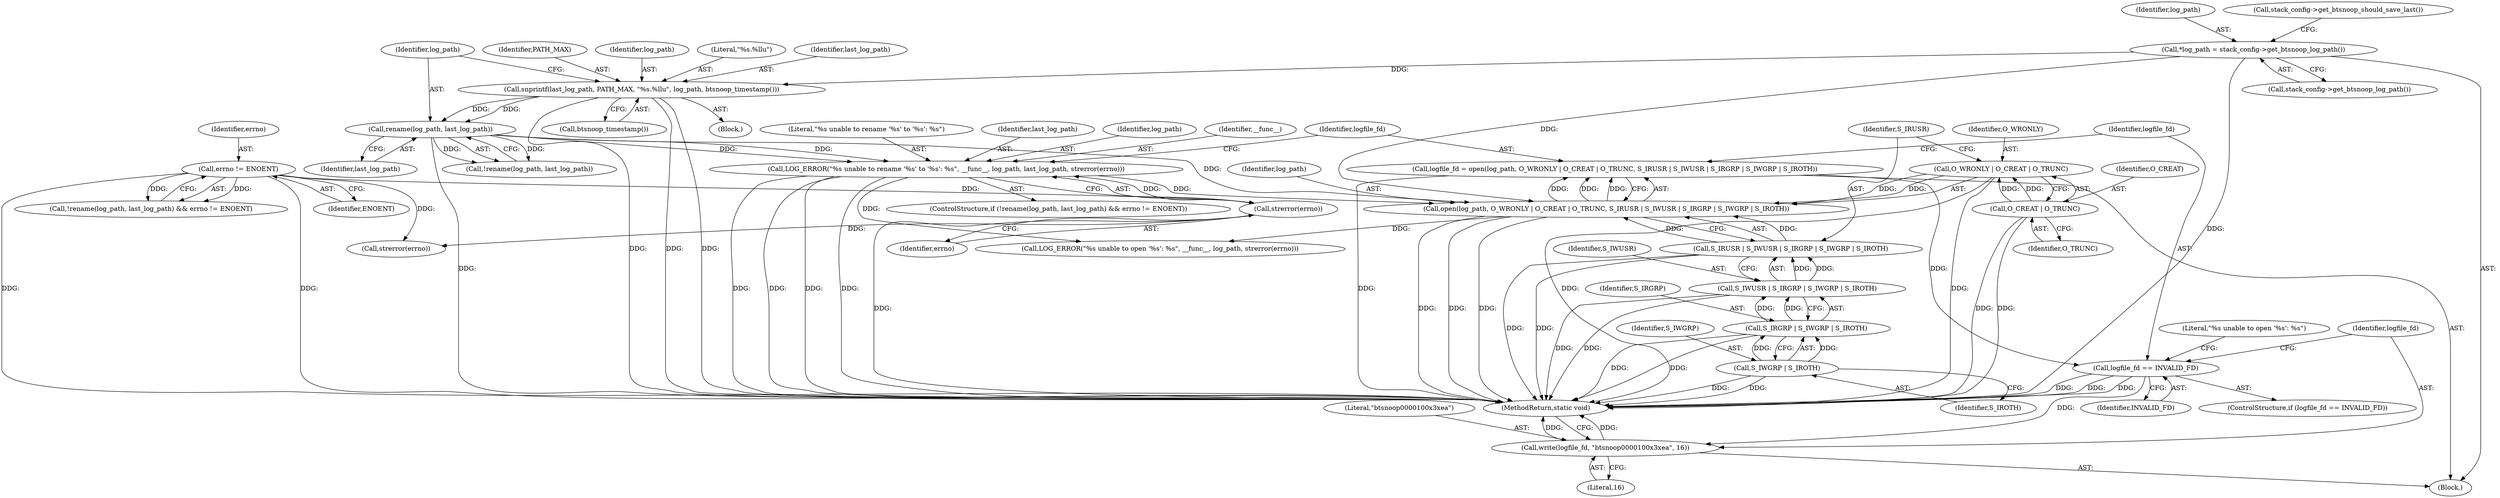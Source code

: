 digraph "0_Android_472271b153c5dc53c28beac55480a8d8434b2d5c_50@API" {
"1000152" [label="(Call,logfile_fd = open(log_path, O_WRONLY | O_CREAT | O_TRUNC, S_IRUSR | S_IWUSR | S_IRGRP | S_IWGRP | S_IROTH))"];
"1000154" [label="(Call,open(log_path, O_WRONLY | O_CREAT | O_TRUNC, S_IRUSR | S_IWUSR | S_IRGRP | S_IWGRP | S_IROTH))"];
"1000139" [label="(Call,rename(log_path, last_log_path))"];
"1000130" [label="(Call,snprintf(last_log_path, PATH_MAX, \"%s.%llu\", log_path, btsnoop_timestamp()))"];
"1000123" [label="(Call,*log_path = stack_config->get_btsnoop_log_path())"];
"1000145" [label="(Call,LOG_ERROR(\"%s unable to rename '%s' to '%s': %s\", __func__, log_path, last_log_path, strerror(errno)))"];
"1000150" [label="(Call,strerror(errno))"];
"1000142" [label="(Call,errno != ENOENT)"];
"1000156" [label="(Call,O_WRONLY | O_CREAT | O_TRUNC)"];
"1000158" [label="(Call,O_CREAT | O_TRUNC)"];
"1000161" [label="(Call,S_IRUSR | S_IWUSR | S_IRGRP | S_IWGRP | S_IROTH)"];
"1000163" [label="(Call,S_IWUSR | S_IRGRP | S_IWGRP | S_IROTH)"];
"1000165" [label="(Call,S_IRGRP | S_IWGRP | S_IROTH)"];
"1000167" [label="(Call,S_IWGRP | S_IROTH)"];
"1000171" [label="(Call,logfile_fd == INVALID_FD)"];
"1000185" [label="(Call,write(logfile_fd, \"btsnoop\0\0\0\0\1\0\0\x3\xea\", 16))"];
"1000142" [label="(Call,errno != ENOENT)"];
"1000175" [label="(Call,LOG_ERROR(\"%s unable to open '%s': %s\", __func__, log_path, strerror(errno)))"];
"1000139" [label="(Call,rename(log_path, last_log_path))"];
"1000130" [label="(Call,snprintf(last_log_path, PATH_MAX, \"%s.%llu\", log_path, btsnoop_timestamp()))"];
"1000149" [label="(Identifier,last_log_path)"];
"1000161" [label="(Call,S_IRUSR | S_IWUSR | S_IRGRP | S_IWGRP | S_IROTH)"];
"1000158" [label="(Call,O_CREAT | O_TRUNC)"];
"1000170" [label="(ControlStructure,if (logfile_fd == INVALID_FD))"];
"1000165" [label="(Call,S_IRGRP | S_IWGRP | S_IROTH)"];
"1000163" [label="(Call,S_IWUSR | S_IRGRP | S_IWGRP | S_IROTH)"];
"1000169" [label="(Identifier,S_IROTH)"];
"1000160" [label="(Identifier,O_TRUNC)"];
"1000172" [label="(Identifier,logfile_fd)"];
"1000162" [label="(Identifier,S_IRUSR)"];
"1000159" [label="(Identifier,O_CREAT)"];
"1000120" [label="(Block,)"];
"1000132" [label="(Identifier,PATH_MAX)"];
"1000125" [label="(Call,stack_config->get_btsnoop_log_path())"];
"1000156" [label="(Call,O_WRONLY | O_CREAT | O_TRUNC)"];
"1000201" [label="(MethodReturn,static void)"];
"1000167" [label="(Call,S_IWGRP | S_IROTH)"];
"1000148" [label="(Identifier,log_path)"];
"1000143" [label="(Identifier,errno)"];
"1000157" [label="(Identifier,O_WRONLY)"];
"1000171" [label="(Call,logfile_fd == INVALID_FD)"];
"1000134" [label="(Identifier,log_path)"];
"1000155" [label="(Identifier,log_path)"];
"1000173" [label="(Identifier,INVALID_FD)"];
"1000144" [label="(Identifier,ENOENT)"];
"1000153" [label="(Identifier,logfile_fd)"];
"1000147" [label="(Identifier,__func__)"];
"1000186" [label="(Identifier,logfile_fd)"];
"1000141" [label="(Identifier,last_log_path)"];
"1000176" [label="(Literal,\"%s unable to open '%s': %s\")"];
"1000185" [label="(Call,write(logfile_fd, \"btsnoop\0\0\0\0\1\0\0\x3\xea\", 16))"];
"1000150" [label="(Call,strerror(errno))"];
"1000135" [label="(Call,btsnoop_timestamp())"];
"1000166" [label="(Identifier,S_IRGRP)"];
"1000123" [label="(Call,*log_path = stack_config->get_btsnoop_log_path())"];
"1000128" [label="(Block,)"];
"1000124" [label="(Identifier,log_path)"];
"1000136" [label="(ControlStructure,if (!rename(log_path, last_log_path) && errno != ENOENT))"];
"1000168" [label="(Identifier,S_IWGRP)"];
"1000133" [label="(Literal,\"%s.%llu\")"];
"1000187" [label="(Literal,\"btsnoop\0\0\0\0\1\0\0\x3\xea\")"];
"1000188" [label="(Literal,16)"];
"1000152" [label="(Call,logfile_fd = open(log_path, O_WRONLY | O_CREAT | O_TRUNC, S_IRUSR | S_IWUSR | S_IRGRP | S_IWGRP | S_IROTH))"];
"1000138" [label="(Call,!rename(log_path, last_log_path))"];
"1000127" [label="(Call,stack_config->get_btsnoop_should_save_last())"];
"1000164" [label="(Identifier,S_IWUSR)"];
"1000131" [label="(Identifier,last_log_path)"];
"1000179" [label="(Call,strerror(errno))"];
"1000137" [label="(Call,!rename(log_path, last_log_path) && errno != ENOENT)"];
"1000146" [label="(Literal,\"%s unable to rename '%s' to '%s': %s\")"];
"1000140" [label="(Identifier,log_path)"];
"1000154" [label="(Call,open(log_path, O_WRONLY | O_CREAT | O_TRUNC, S_IRUSR | S_IWUSR | S_IRGRP | S_IWGRP | S_IROTH))"];
"1000145" [label="(Call,LOG_ERROR(\"%s unable to rename '%s' to '%s': %s\", __func__, log_path, last_log_path, strerror(errno)))"];
"1000151" [label="(Identifier,errno)"];
"1000152" -> "1000120"  [label="AST: "];
"1000152" -> "1000154"  [label="CFG: "];
"1000153" -> "1000152"  [label="AST: "];
"1000154" -> "1000152"  [label="AST: "];
"1000172" -> "1000152"  [label="CFG: "];
"1000152" -> "1000201"  [label="DDG: "];
"1000154" -> "1000152"  [label="DDG: "];
"1000154" -> "1000152"  [label="DDG: "];
"1000154" -> "1000152"  [label="DDG: "];
"1000152" -> "1000171"  [label="DDG: "];
"1000154" -> "1000161"  [label="CFG: "];
"1000155" -> "1000154"  [label="AST: "];
"1000156" -> "1000154"  [label="AST: "];
"1000161" -> "1000154"  [label="AST: "];
"1000154" -> "1000201"  [label="DDG: "];
"1000154" -> "1000201"  [label="DDG: "];
"1000154" -> "1000201"  [label="DDG: "];
"1000139" -> "1000154"  [label="DDG: "];
"1000145" -> "1000154"  [label="DDG: "];
"1000123" -> "1000154"  [label="DDG: "];
"1000156" -> "1000154"  [label="DDG: "];
"1000156" -> "1000154"  [label="DDG: "];
"1000161" -> "1000154"  [label="DDG: "];
"1000161" -> "1000154"  [label="DDG: "];
"1000154" -> "1000175"  [label="DDG: "];
"1000139" -> "1000138"  [label="AST: "];
"1000139" -> "1000141"  [label="CFG: "];
"1000140" -> "1000139"  [label="AST: "];
"1000141" -> "1000139"  [label="AST: "];
"1000138" -> "1000139"  [label="CFG: "];
"1000139" -> "1000201"  [label="DDG: "];
"1000139" -> "1000138"  [label="DDG: "];
"1000139" -> "1000138"  [label="DDG: "];
"1000130" -> "1000139"  [label="DDG: "];
"1000130" -> "1000139"  [label="DDG: "];
"1000139" -> "1000145"  [label="DDG: "];
"1000139" -> "1000145"  [label="DDG: "];
"1000130" -> "1000128"  [label="AST: "];
"1000130" -> "1000135"  [label="CFG: "];
"1000131" -> "1000130"  [label="AST: "];
"1000132" -> "1000130"  [label="AST: "];
"1000133" -> "1000130"  [label="AST: "];
"1000134" -> "1000130"  [label="AST: "];
"1000135" -> "1000130"  [label="AST: "];
"1000140" -> "1000130"  [label="CFG: "];
"1000130" -> "1000201"  [label="DDG: "];
"1000130" -> "1000201"  [label="DDG: "];
"1000130" -> "1000201"  [label="DDG: "];
"1000123" -> "1000130"  [label="DDG: "];
"1000123" -> "1000120"  [label="AST: "];
"1000123" -> "1000125"  [label="CFG: "];
"1000124" -> "1000123"  [label="AST: "];
"1000125" -> "1000123"  [label="AST: "];
"1000127" -> "1000123"  [label="CFG: "];
"1000123" -> "1000201"  [label="DDG: "];
"1000145" -> "1000136"  [label="AST: "];
"1000145" -> "1000150"  [label="CFG: "];
"1000146" -> "1000145"  [label="AST: "];
"1000147" -> "1000145"  [label="AST: "];
"1000148" -> "1000145"  [label="AST: "];
"1000149" -> "1000145"  [label="AST: "];
"1000150" -> "1000145"  [label="AST: "];
"1000153" -> "1000145"  [label="CFG: "];
"1000145" -> "1000201"  [label="DDG: "];
"1000145" -> "1000201"  [label="DDG: "];
"1000145" -> "1000201"  [label="DDG: "];
"1000145" -> "1000201"  [label="DDG: "];
"1000150" -> "1000145"  [label="DDG: "];
"1000145" -> "1000175"  [label="DDG: "];
"1000150" -> "1000151"  [label="CFG: "];
"1000151" -> "1000150"  [label="AST: "];
"1000150" -> "1000201"  [label="DDG: "];
"1000142" -> "1000150"  [label="DDG: "];
"1000150" -> "1000179"  [label="DDG: "];
"1000142" -> "1000137"  [label="AST: "];
"1000142" -> "1000144"  [label="CFG: "];
"1000143" -> "1000142"  [label="AST: "];
"1000144" -> "1000142"  [label="AST: "];
"1000137" -> "1000142"  [label="CFG: "];
"1000142" -> "1000201"  [label="DDG: "];
"1000142" -> "1000201"  [label="DDG: "];
"1000142" -> "1000137"  [label="DDG: "];
"1000142" -> "1000137"  [label="DDG: "];
"1000142" -> "1000179"  [label="DDG: "];
"1000156" -> "1000158"  [label="CFG: "];
"1000157" -> "1000156"  [label="AST: "];
"1000158" -> "1000156"  [label="AST: "];
"1000162" -> "1000156"  [label="CFG: "];
"1000156" -> "1000201"  [label="DDG: "];
"1000156" -> "1000201"  [label="DDG: "];
"1000158" -> "1000156"  [label="DDG: "];
"1000158" -> "1000156"  [label="DDG: "];
"1000158" -> "1000160"  [label="CFG: "];
"1000159" -> "1000158"  [label="AST: "];
"1000160" -> "1000158"  [label="AST: "];
"1000158" -> "1000201"  [label="DDG: "];
"1000158" -> "1000201"  [label="DDG: "];
"1000161" -> "1000163"  [label="CFG: "];
"1000162" -> "1000161"  [label="AST: "];
"1000163" -> "1000161"  [label="AST: "];
"1000161" -> "1000201"  [label="DDG: "];
"1000161" -> "1000201"  [label="DDG: "];
"1000163" -> "1000161"  [label="DDG: "];
"1000163" -> "1000161"  [label="DDG: "];
"1000163" -> "1000165"  [label="CFG: "];
"1000164" -> "1000163"  [label="AST: "];
"1000165" -> "1000163"  [label="AST: "];
"1000163" -> "1000201"  [label="DDG: "];
"1000163" -> "1000201"  [label="DDG: "];
"1000165" -> "1000163"  [label="DDG: "];
"1000165" -> "1000163"  [label="DDG: "];
"1000165" -> "1000167"  [label="CFG: "];
"1000166" -> "1000165"  [label="AST: "];
"1000167" -> "1000165"  [label="AST: "];
"1000165" -> "1000201"  [label="DDG: "];
"1000165" -> "1000201"  [label="DDG: "];
"1000167" -> "1000165"  [label="DDG: "];
"1000167" -> "1000165"  [label="DDG: "];
"1000167" -> "1000169"  [label="CFG: "];
"1000168" -> "1000167"  [label="AST: "];
"1000169" -> "1000167"  [label="AST: "];
"1000167" -> "1000201"  [label="DDG: "];
"1000167" -> "1000201"  [label="DDG: "];
"1000171" -> "1000170"  [label="AST: "];
"1000171" -> "1000173"  [label="CFG: "];
"1000172" -> "1000171"  [label="AST: "];
"1000173" -> "1000171"  [label="AST: "];
"1000176" -> "1000171"  [label="CFG: "];
"1000186" -> "1000171"  [label="CFG: "];
"1000171" -> "1000201"  [label="DDG: "];
"1000171" -> "1000201"  [label="DDG: "];
"1000171" -> "1000201"  [label="DDG: "];
"1000171" -> "1000185"  [label="DDG: "];
"1000185" -> "1000120"  [label="AST: "];
"1000185" -> "1000188"  [label="CFG: "];
"1000186" -> "1000185"  [label="AST: "];
"1000187" -> "1000185"  [label="AST: "];
"1000188" -> "1000185"  [label="AST: "];
"1000201" -> "1000185"  [label="CFG: "];
"1000185" -> "1000201"  [label="DDG: "];
"1000185" -> "1000201"  [label="DDG: "];
}
